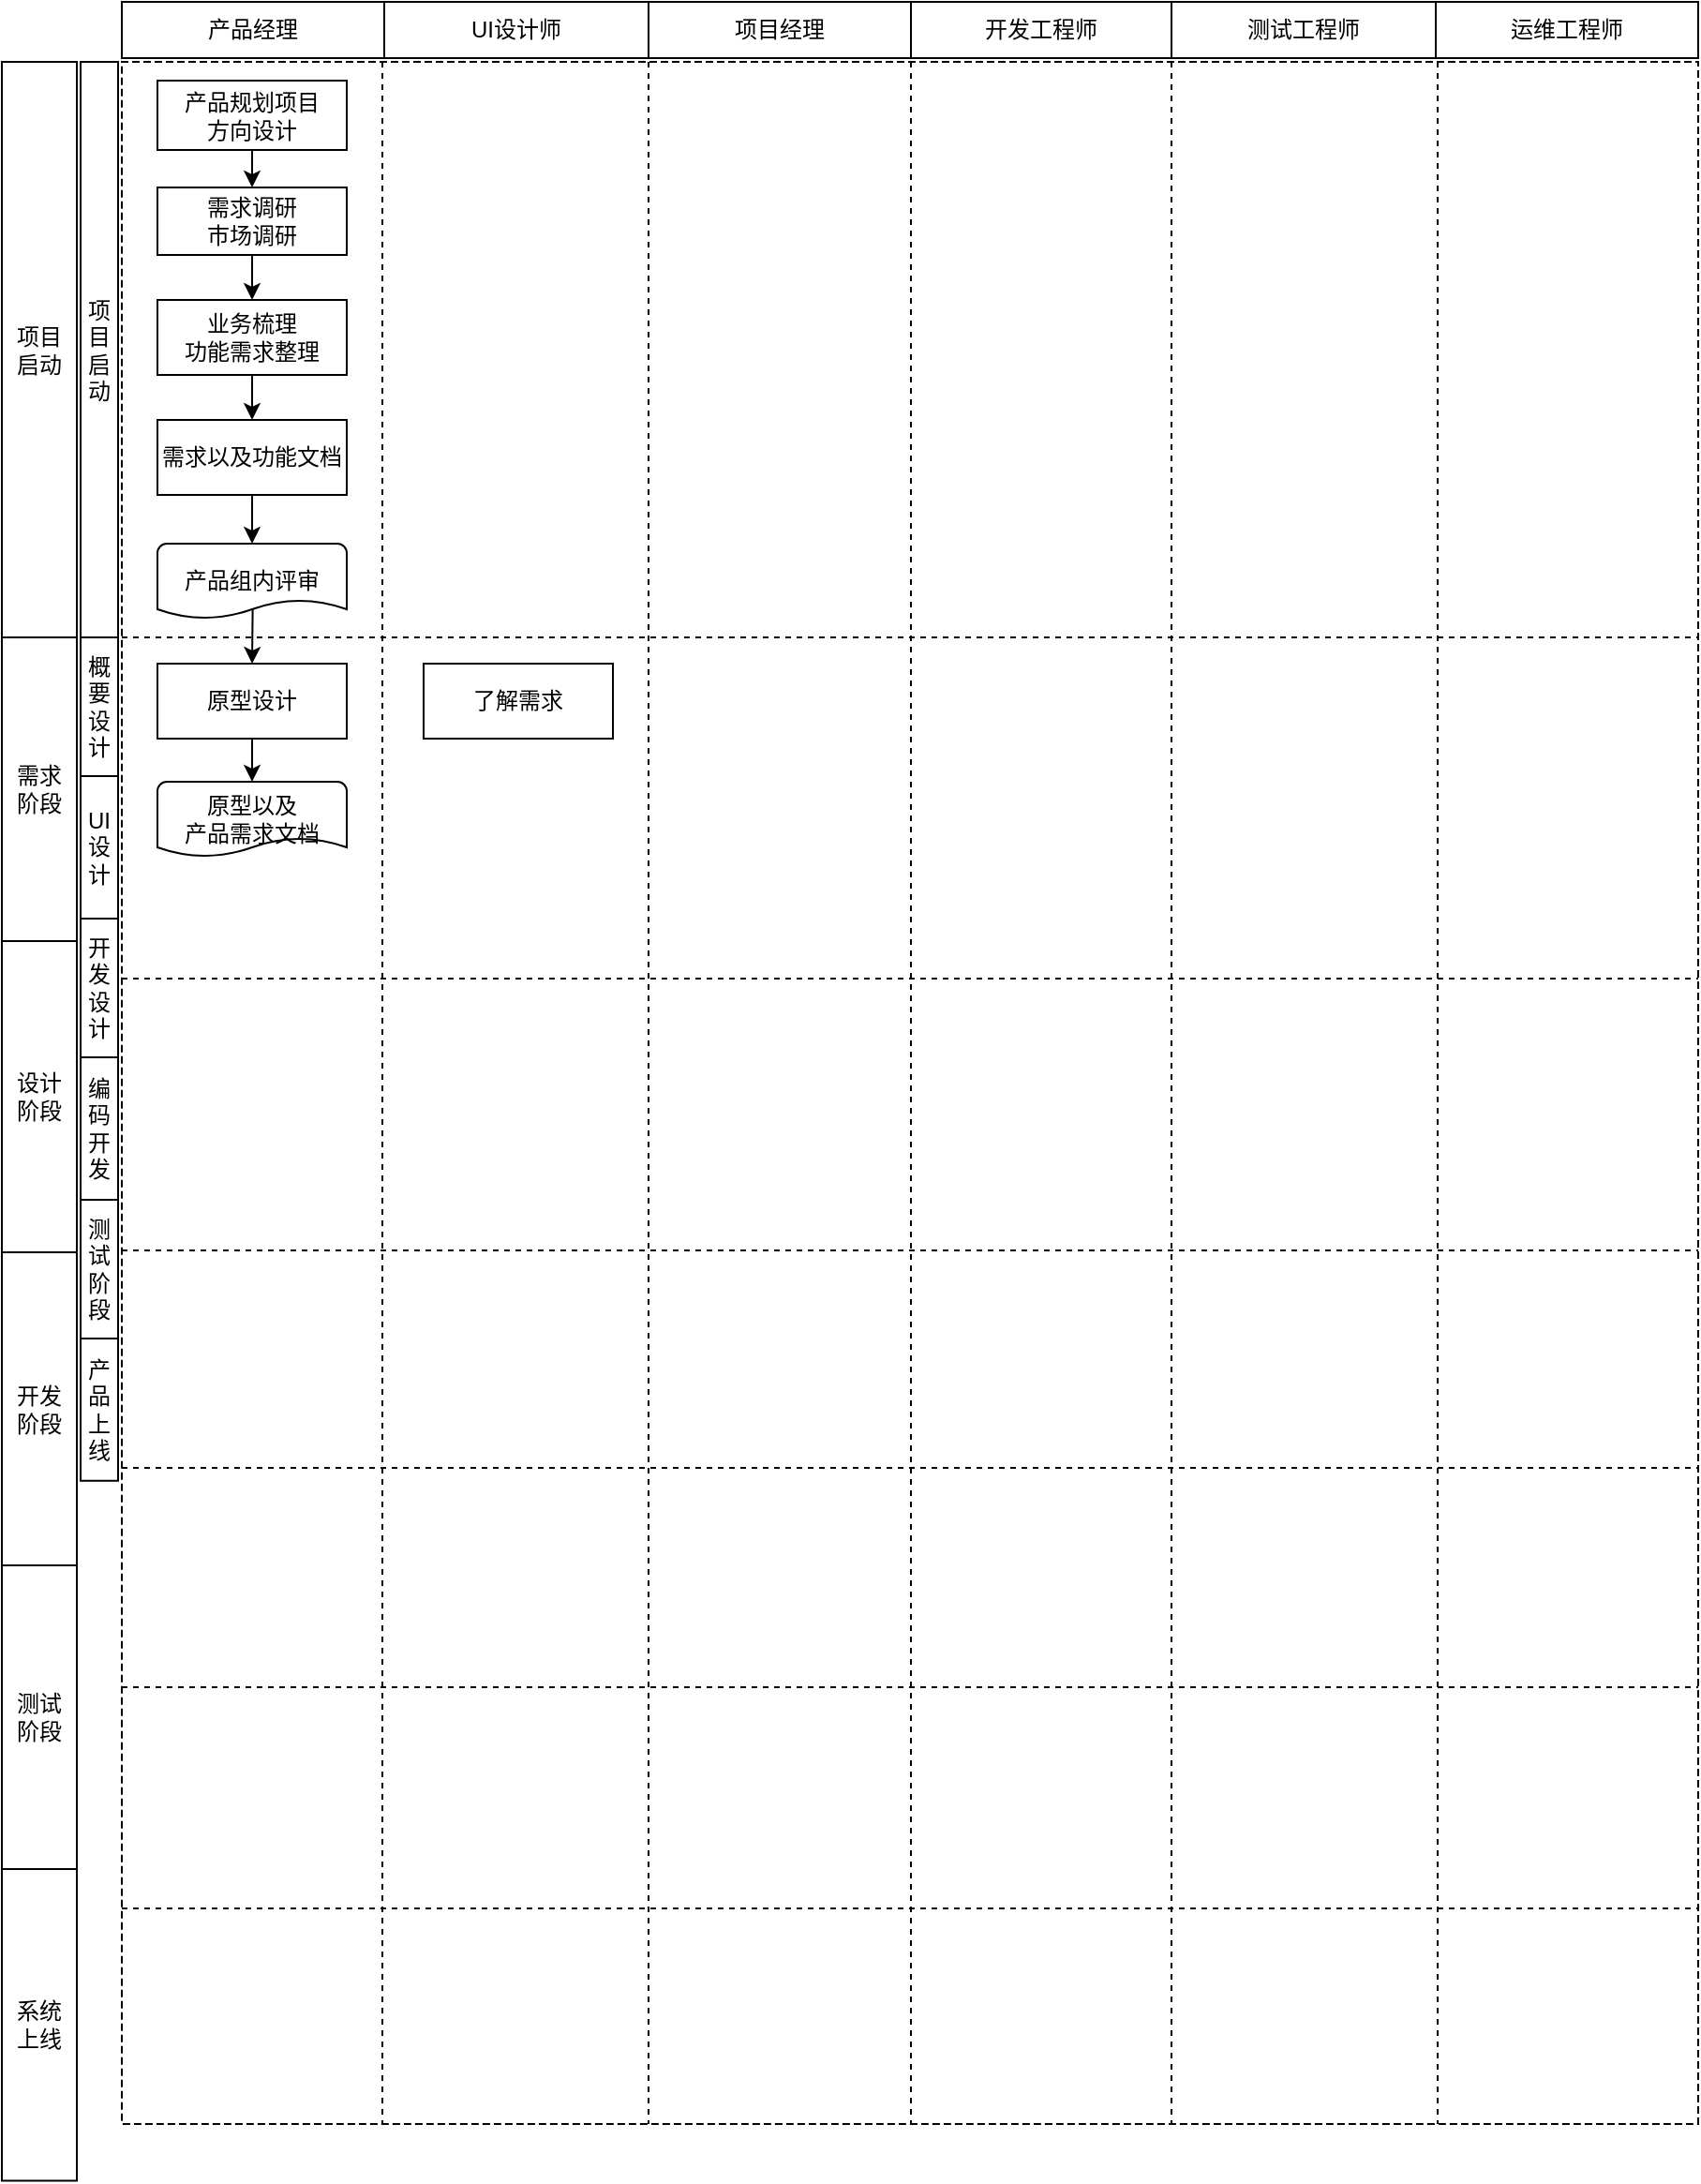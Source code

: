 <mxfile version="14.0.1" type="github">
  <diagram id="PpXGovma7yF2RmFyOS30" name="第 1 页">
    <mxGraphModel dx="1422" dy="762" grid="1" gridSize="10" guides="1" tooltips="1" connect="1" arrows="1" fold="1" page="1" pageScale="1" pageWidth="827" pageHeight="1169" math="0" shadow="0">
      <root>
        <mxCell id="0" />
        <mxCell id="1" parent="0" />
        <mxCell id="rqItXDeGJWUlfMcjENe2-21" value="" style="shape=table;html=1;whiteSpace=wrap;startSize=0;container=1;collapsible=0;childLayout=tableLayout;dashed=1;" vertex="1" parent="1">
          <mxGeometry x="89" y="60" width="841" height="1099.95" as="geometry" />
        </mxCell>
        <mxCell id="rqItXDeGJWUlfMcjENe2-22" value="" style="shape=partialRectangle;html=1;whiteSpace=wrap;collapsible=0;dropTarget=0;pointerEvents=0;fillColor=none;top=0;left=0;bottom=0;right=0;points=[[0,0.5],[1,0.5]];portConstraint=eastwest;" vertex="1" parent="rqItXDeGJWUlfMcjENe2-21">
          <mxGeometry width="841" height="307" as="geometry" />
        </mxCell>
        <mxCell id="rqItXDeGJWUlfMcjENe2-23" value="" style="shape=partialRectangle;html=1;whiteSpace=wrap;connectable=0;overflow=hidden;fillColor=none;top=0;left=0;bottom=0;right=0;" vertex="1" parent="rqItXDeGJWUlfMcjENe2-22">
          <mxGeometry width="139" height="307" as="geometry" />
        </mxCell>
        <mxCell id="rqItXDeGJWUlfMcjENe2-24" value="" style="shape=partialRectangle;html=1;whiteSpace=wrap;connectable=0;overflow=hidden;fillColor=none;top=0;left=0;bottom=0;right=0;" vertex="1" parent="rqItXDeGJWUlfMcjENe2-22">
          <mxGeometry x="139" width="142" height="307" as="geometry" />
        </mxCell>
        <mxCell id="rqItXDeGJWUlfMcjENe2-25" value="" style="shape=partialRectangle;html=1;whiteSpace=wrap;connectable=0;overflow=hidden;fillColor=none;top=0;left=0;bottom=0;right=0;" vertex="1" parent="rqItXDeGJWUlfMcjENe2-22">
          <mxGeometry x="281" width="140" height="307" as="geometry" />
        </mxCell>
        <mxCell id="rqItXDeGJWUlfMcjENe2-26" value="" style="shape=partialRectangle;html=1;whiteSpace=wrap;connectable=0;overflow=hidden;fillColor=none;top=0;left=0;bottom=0;right=0;" vertex="1" parent="rqItXDeGJWUlfMcjENe2-22">
          <mxGeometry x="421" width="139" height="307" as="geometry" />
        </mxCell>
        <mxCell id="rqItXDeGJWUlfMcjENe2-27" value="" style="shape=partialRectangle;html=1;whiteSpace=wrap;connectable=0;overflow=hidden;fillColor=none;top=0;left=0;bottom=0;right=0;" vertex="1" parent="rqItXDeGJWUlfMcjENe2-22">
          <mxGeometry x="560" width="142" height="307" as="geometry" />
        </mxCell>
        <mxCell id="rqItXDeGJWUlfMcjENe2-28" value="" style="shape=partialRectangle;html=1;whiteSpace=wrap;connectable=0;overflow=hidden;fillColor=none;top=0;left=0;bottom=0;right=0;" vertex="1" parent="rqItXDeGJWUlfMcjENe2-22">
          <mxGeometry x="702" width="139" height="307" as="geometry" />
        </mxCell>
        <mxCell id="rqItXDeGJWUlfMcjENe2-29" value="" style="shape=partialRectangle;html=1;whiteSpace=wrap;collapsible=0;dropTarget=0;pointerEvents=0;fillColor=none;top=0;left=0;bottom=0;right=0;points=[[0,0.5],[1,0.5]];portConstraint=eastwest;" vertex="1" parent="rqItXDeGJWUlfMcjENe2-21">
          <mxGeometry y="307" width="841" height="182" as="geometry" />
        </mxCell>
        <mxCell id="rqItXDeGJWUlfMcjENe2-30" value="" style="shape=partialRectangle;html=1;whiteSpace=wrap;connectable=0;overflow=hidden;fillColor=none;top=0;left=0;bottom=0;right=0;" vertex="1" parent="rqItXDeGJWUlfMcjENe2-29">
          <mxGeometry width="139" height="182" as="geometry" />
        </mxCell>
        <mxCell id="rqItXDeGJWUlfMcjENe2-31" value="" style="shape=partialRectangle;html=1;whiteSpace=wrap;connectable=0;overflow=hidden;fillColor=none;top=0;left=0;bottom=0;right=0;" vertex="1" parent="rqItXDeGJWUlfMcjENe2-29">
          <mxGeometry x="139" width="142" height="182" as="geometry" />
        </mxCell>
        <mxCell id="rqItXDeGJWUlfMcjENe2-32" value="" style="shape=partialRectangle;html=1;whiteSpace=wrap;connectable=0;overflow=hidden;fillColor=none;top=0;left=0;bottom=0;right=0;" vertex="1" parent="rqItXDeGJWUlfMcjENe2-29">
          <mxGeometry x="281" width="140" height="182" as="geometry" />
        </mxCell>
        <mxCell id="rqItXDeGJWUlfMcjENe2-33" value="" style="shape=partialRectangle;html=1;whiteSpace=wrap;connectable=0;overflow=hidden;fillColor=none;top=0;left=0;bottom=0;right=0;" vertex="1" parent="rqItXDeGJWUlfMcjENe2-29">
          <mxGeometry x="421" width="139" height="182" as="geometry" />
        </mxCell>
        <mxCell id="rqItXDeGJWUlfMcjENe2-34" value="" style="shape=partialRectangle;html=1;whiteSpace=wrap;connectable=0;overflow=hidden;fillColor=none;top=0;left=0;bottom=0;right=0;" vertex="1" parent="rqItXDeGJWUlfMcjENe2-29">
          <mxGeometry x="560" width="142" height="182" as="geometry" />
        </mxCell>
        <mxCell id="rqItXDeGJWUlfMcjENe2-35" value="" style="shape=partialRectangle;html=1;whiteSpace=wrap;connectable=0;overflow=hidden;fillColor=none;top=0;left=0;bottom=0;right=0;" vertex="1" parent="rqItXDeGJWUlfMcjENe2-29">
          <mxGeometry x="702" width="139" height="182" as="geometry" />
        </mxCell>
        <mxCell id="rqItXDeGJWUlfMcjENe2-36" value="" style="shape=partialRectangle;html=1;whiteSpace=wrap;collapsible=0;dropTarget=0;pointerEvents=0;fillColor=none;top=0;left=0;bottom=0;right=0;points=[[0,0.5],[1,0.5]];portConstraint=eastwest;" vertex="1" parent="rqItXDeGJWUlfMcjENe2-21">
          <mxGeometry y="489" width="841" height="145" as="geometry" />
        </mxCell>
        <mxCell id="rqItXDeGJWUlfMcjENe2-37" value="" style="shape=partialRectangle;html=1;whiteSpace=wrap;connectable=0;overflow=hidden;fillColor=none;top=0;left=0;bottom=0;right=0;" vertex="1" parent="rqItXDeGJWUlfMcjENe2-36">
          <mxGeometry width="139" height="145" as="geometry" />
        </mxCell>
        <mxCell id="rqItXDeGJWUlfMcjENe2-38" value="" style="shape=partialRectangle;html=1;whiteSpace=wrap;connectable=0;overflow=hidden;fillColor=none;top=0;left=0;bottom=0;right=0;" vertex="1" parent="rqItXDeGJWUlfMcjENe2-36">
          <mxGeometry x="139" width="142" height="145" as="geometry" />
        </mxCell>
        <mxCell id="rqItXDeGJWUlfMcjENe2-39" value="" style="shape=partialRectangle;html=1;whiteSpace=wrap;connectable=0;overflow=hidden;fillColor=none;top=0;left=0;bottom=0;right=0;" vertex="1" parent="rqItXDeGJWUlfMcjENe2-36">
          <mxGeometry x="281" width="140" height="145" as="geometry" />
        </mxCell>
        <mxCell id="rqItXDeGJWUlfMcjENe2-40" value="" style="shape=partialRectangle;html=1;whiteSpace=wrap;connectable=0;overflow=hidden;fillColor=none;top=0;left=0;bottom=0;right=0;" vertex="1" parent="rqItXDeGJWUlfMcjENe2-36">
          <mxGeometry x="421" width="139" height="145" as="geometry" />
        </mxCell>
        <mxCell id="rqItXDeGJWUlfMcjENe2-41" value="" style="shape=partialRectangle;html=1;whiteSpace=wrap;connectable=0;overflow=hidden;fillColor=none;top=0;left=0;bottom=0;right=0;" vertex="1" parent="rqItXDeGJWUlfMcjENe2-36">
          <mxGeometry x="560" width="142" height="145" as="geometry" />
        </mxCell>
        <mxCell id="rqItXDeGJWUlfMcjENe2-42" value="" style="shape=partialRectangle;html=1;whiteSpace=wrap;connectable=0;overflow=hidden;fillColor=none;top=0;left=0;bottom=0;right=0;" vertex="1" parent="rqItXDeGJWUlfMcjENe2-36">
          <mxGeometry x="702" width="139" height="145" as="geometry" />
        </mxCell>
        <mxCell id="rqItXDeGJWUlfMcjENe2-43" value="" style="shape=partialRectangle;html=1;whiteSpace=wrap;collapsible=0;dropTarget=0;pointerEvents=0;fillColor=none;top=0;left=0;bottom=0;right=0;points=[[0,0.5],[1,0.5]];portConstraint=eastwest;" vertex="1" parent="rqItXDeGJWUlfMcjENe2-21">
          <mxGeometry y="634" width="841" height="116" as="geometry" />
        </mxCell>
        <mxCell id="rqItXDeGJWUlfMcjENe2-44" value="" style="shape=partialRectangle;html=1;whiteSpace=wrap;connectable=0;overflow=hidden;fillColor=none;top=0;left=0;bottom=0;right=0;" vertex="1" parent="rqItXDeGJWUlfMcjENe2-43">
          <mxGeometry width="139" height="116" as="geometry" />
        </mxCell>
        <mxCell id="rqItXDeGJWUlfMcjENe2-45" value="" style="shape=partialRectangle;html=1;whiteSpace=wrap;connectable=0;overflow=hidden;fillColor=none;top=0;left=0;bottom=0;right=0;" vertex="1" parent="rqItXDeGJWUlfMcjENe2-43">
          <mxGeometry x="139" width="142" height="116" as="geometry" />
        </mxCell>
        <mxCell id="rqItXDeGJWUlfMcjENe2-46" value="" style="shape=partialRectangle;html=1;whiteSpace=wrap;connectable=0;overflow=hidden;fillColor=none;top=0;left=0;bottom=0;right=0;" vertex="1" parent="rqItXDeGJWUlfMcjENe2-43">
          <mxGeometry x="281" width="140" height="116" as="geometry" />
        </mxCell>
        <mxCell id="rqItXDeGJWUlfMcjENe2-47" value="" style="shape=partialRectangle;html=1;whiteSpace=wrap;connectable=0;overflow=hidden;fillColor=none;top=0;left=0;bottom=0;right=0;" vertex="1" parent="rqItXDeGJWUlfMcjENe2-43">
          <mxGeometry x="421" width="139" height="116" as="geometry" />
        </mxCell>
        <mxCell id="rqItXDeGJWUlfMcjENe2-48" value="" style="shape=partialRectangle;html=1;whiteSpace=wrap;connectable=0;overflow=hidden;fillColor=none;top=0;left=0;bottom=0;right=0;" vertex="1" parent="rqItXDeGJWUlfMcjENe2-43">
          <mxGeometry x="560" width="142" height="116" as="geometry" />
        </mxCell>
        <mxCell id="rqItXDeGJWUlfMcjENe2-49" value="" style="shape=partialRectangle;html=1;whiteSpace=wrap;connectable=0;overflow=hidden;fillColor=none;top=0;left=0;bottom=0;right=0;" vertex="1" parent="rqItXDeGJWUlfMcjENe2-43">
          <mxGeometry x="702" width="139" height="116" as="geometry" />
        </mxCell>
        <mxCell id="rqItXDeGJWUlfMcjENe2-50" value="" style="shape=partialRectangle;html=1;whiteSpace=wrap;collapsible=0;dropTarget=0;pointerEvents=0;fillColor=none;top=0;left=0;bottom=0;right=0;points=[[0,0.5],[1,0.5]];portConstraint=eastwest;" vertex="1" parent="rqItXDeGJWUlfMcjENe2-21">
          <mxGeometry y="750" width="841" height="117" as="geometry" />
        </mxCell>
        <mxCell id="rqItXDeGJWUlfMcjENe2-51" value="" style="shape=partialRectangle;html=1;whiteSpace=wrap;connectable=0;overflow=hidden;fillColor=none;top=0;left=0;bottom=0;right=0;" vertex="1" parent="rqItXDeGJWUlfMcjENe2-50">
          <mxGeometry width="139" height="117" as="geometry" />
        </mxCell>
        <mxCell id="rqItXDeGJWUlfMcjENe2-52" value="" style="shape=partialRectangle;html=1;whiteSpace=wrap;connectable=0;overflow=hidden;fillColor=none;top=0;left=0;bottom=0;right=0;" vertex="1" parent="rqItXDeGJWUlfMcjENe2-50">
          <mxGeometry x="139" width="142" height="117" as="geometry" />
        </mxCell>
        <mxCell id="rqItXDeGJWUlfMcjENe2-53" value="" style="shape=partialRectangle;html=1;whiteSpace=wrap;connectable=0;overflow=hidden;fillColor=none;top=0;left=0;bottom=0;right=0;" vertex="1" parent="rqItXDeGJWUlfMcjENe2-50">
          <mxGeometry x="281" width="140" height="117" as="geometry" />
        </mxCell>
        <mxCell id="rqItXDeGJWUlfMcjENe2-54" value="" style="shape=partialRectangle;html=1;whiteSpace=wrap;connectable=0;overflow=hidden;fillColor=none;top=0;left=0;bottom=0;right=0;" vertex="1" parent="rqItXDeGJWUlfMcjENe2-50">
          <mxGeometry x="421" width="139" height="117" as="geometry" />
        </mxCell>
        <mxCell id="rqItXDeGJWUlfMcjENe2-55" value="" style="shape=partialRectangle;html=1;whiteSpace=wrap;connectable=0;overflow=hidden;fillColor=none;top=0;left=0;bottom=0;right=0;" vertex="1" parent="rqItXDeGJWUlfMcjENe2-50">
          <mxGeometry x="560" width="142" height="117" as="geometry" />
        </mxCell>
        <mxCell id="rqItXDeGJWUlfMcjENe2-56" value="" style="shape=partialRectangle;html=1;whiteSpace=wrap;connectable=0;overflow=hidden;fillColor=none;top=0;left=0;bottom=0;right=0;" vertex="1" parent="rqItXDeGJWUlfMcjENe2-50">
          <mxGeometry x="702" width="139" height="117" as="geometry" />
        </mxCell>
        <mxCell id="rqItXDeGJWUlfMcjENe2-57" value="" style="shape=partialRectangle;html=1;whiteSpace=wrap;collapsible=0;dropTarget=0;pointerEvents=0;fillColor=none;top=0;left=0;bottom=0;right=0;points=[[0,0.5],[1,0.5]];portConstraint=eastwest;" vertex="1" parent="rqItXDeGJWUlfMcjENe2-21">
          <mxGeometry y="867" width="841" height="118" as="geometry" />
        </mxCell>
        <mxCell id="rqItXDeGJWUlfMcjENe2-58" value="" style="shape=partialRectangle;html=1;whiteSpace=wrap;connectable=0;overflow=hidden;fillColor=none;top=0;left=0;bottom=0;right=0;" vertex="1" parent="rqItXDeGJWUlfMcjENe2-57">
          <mxGeometry width="139" height="118" as="geometry" />
        </mxCell>
        <mxCell id="rqItXDeGJWUlfMcjENe2-59" value="" style="shape=partialRectangle;html=1;whiteSpace=wrap;connectable=0;overflow=hidden;fillColor=none;top=0;left=0;bottom=0;right=0;" vertex="1" parent="rqItXDeGJWUlfMcjENe2-57">
          <mxGeometry x="139" width="142" height="118" as="geometry" />
        </mxCell>
        <mxCell id="rqItXDeGJWUlfMcjENe2-60" value="" style="shape=partialRectangle;html=1;whiteSpace=wrap;connectable=0;overflow=hidden;fillColor=none;top=0;left=0;bottom=0;right=0;" vertex="1" parent="rqItXDeGJWUlfMcjENe2-57">
          <mxGeometry x="281" width="140" height="118" as="geometry" />
        </mxCell>
        <mxCell id="rqItXDeGJWUlfMcjENe2-61" value="" style="shape=partialRectangle;html=1;whiteSpace=wrap;connectable=0;overflow=hidden;fillColor=none;top=0;left=0;bottom=0;right=0;" vertex="1" parent="rqItXDeGJWUlfMcjENe2-57">
          <mxGeometry x="421" width="139" height="118" as="geometry" />
        </mxCell>
        <mxCell id="rqItXDeGJWUlfMcjENe2-62" value="" style="shape=partialRectangle;html=1;whiteSpace=wrap;connectable=0;overflow=hidden;fillColor=none;top=0;left=0;bottom=0;right=0;" vertex="1" parent="rqItXDeGJWUlfMcjENe2-57">
          <mxGeometry x="560" width="142" height="118" as="geometry" />
        </mxCell>
        <mxCell id="rqItXDeGJWUlfMcjENe2-63" value="" style="shape=partialRectangle;html=1;whiteSpace=wrap;connectable=0;overflow=hidden;fillColor=none;top=0;left=0;bottom=0;right=0;" vertex="1" parent="rqItXDeGJWUlfMcjENe2-57">
          <mxGeometry x="702" width="139" height="118" as="geometry" />
        </mxCell>
        <mxCell id="rqItXDeGJWUlfMcjENe2-64" value="" style="shape=partialRectangle;html=1;whiteSpace=wrap;collapsible=0;dropTarget=0;pointerEvents=0;fillColor=none;top=0;left=0;bottom=0;right=0;points=[[0,0.5],[1,0.5]];portConstraint=eastwest;" vertex="1" parent="rqItXDeGJWUlfMcjENe2-21">
          <mxGeometry y="985" width="841" height="115" as="geometry" />
        </mxCell>
        <mxCell id="rqItXDeGJWUlfMcjENe2-65" value="" style="shape=partialRectangle;html=1;whiteSpace=wrap;connectable=0;overflow=hidden;fillColor=none;top=0;left=0;bottom=0;right=0;" vertex="1" parent="rqItXDeGJWUlfMcjENe2-64">
          <mxGeometry width="139" height="115" as="geometry" />
        </mxCell>
        <mxCell id="rqItXDeGJWUlfMcjENe2-66" value="" style="shape=partialRectangle;html=1;whiteSpace=wrap;connectable=0;overflow=hidden;fillColor=none;top=0;left=0;bottom=0;right=0;" vertex="1" parent="rqItXDeGJWUlfMcjENe2-64">
          <mxGeometry x="139" width="142" height="115" as="geometry" />
        </mxCell>
        <mxCell id="rqItXDeGJWUlfMcjENe2-67" value="" style="shape=partialRectangle;html=1;whiteSpace=wrap;connectable=0;overflow=hidden;fillColor=none;top=0;left=0;bottom=0;right=0;" vertex="1" parent="rqItXDeGJWUlfMcjENe2-64">
          <mxGeometry x="281" width="140" height="115" as="geometry" />
        </mxCell>
        <mxCell id="rqItXDeGJWUlfMcjENe2-68" value="" style="shape=partialRectangle;html=1;whiteSpace=wrap;connectable=0;overflow=hidden;fillColor=none;top=0;left=0;bottom=0;right=0;" vertex="1" parent="rqItXDeGJWUlfMcjENe2-64">
          <mxGeometry x="421" width="139" height="115" as="geometry" />
        </mxCell>
        <mxCell id="rqItXDeGJWUlfMcjENe2-69" value="" style="shape=partialRectangle;html=1;whiteSpace=wrap;connectable=0;overflow=hidden;fillColor=none;top=0;left=0;bottom=0;right=0;" vertex="1" parent="rqItXDeGJWUlfMcjENe2-64">
          <mxGeometry x="560" width="142" height="115" as="geometry" />
        </mxCell>
        <mxCell id="rqItXDeGJWUlfMcjENe2-70" value="" style="shape=partialRectangle;html=1;whiteSpace=wrap;connectable=0;overflow=hidden;fillColor=none;top=0;left=0;bottom=0;right=0;" vertex="1" parent="rqItXDeGJWUlfMcjENe2-64">
          <mxGeometry x="702" width="139" height="115" as="geometry" />
        </mxCell>
        <mxCell id="rqItXDeGJWUlfMcjENe2-87" value="" style="shape=table;html=1;whiteSpace=wrap;startSize=0;container=1;collapsible=0;childLayout=tableLayout;" vertex="1" parent="1">
          <mxGeometry x="89" y="28" width="841" height="30" as="geometry" />
        </mxCell>
        <mxCell id="rqItXDeGJWUlfMcjENe2-88" value="" style="shape=partialRectangle;html=1;whiteSpace=wrap;collapsible=0;dropTarget=0;pointerEvents=0;fillColor=none;top=0;left=0;bottom=0;right=0;points=[[0,0.5],[1,0.5]];portConstraint=eastwest;" vertex="1" parent="rqItXDeGJWUlfMcjENe2-87">
          <mxGeometry width="841" height="30" as="geometry" />
        </mxCell>
        <mxCell id="rqItXDeGJWUlfMcjENe2-89" value="产品经理" style="shape=partialRectangle;html=1;whiteSpace=wrap;connectable=0;overflow=hidden;fillColor=none;top=0;left=0;bottom=0;right=0;" vertex="1" parent="rqItXDeGJWUlfMcjENe2-88">
          <mxGeometry width="140" height="30" as="geometry" />
        </mxCell>
        <mxCell id="rqItXDeGJWUlfMcjENe2-90" value="UI设计师" style="shape=partialRectangle;html=1;whiteSpace=wrap;connectable=0;overflow=hidden;fillColor=none;top=0;left=0;bottom=0;right=0;" vertex="1" parent="rqItXDeGJWUlfMcjENe2-88">
          <mxGeometry x="140" width="141" height="30" as="geometry" />
        </mxCell>
        <mxCell id="rqItXDeGJWUlfMcjENe2-91" value="项目经理" style="shape=partialRectangle;html=1;whiteSpace=wrap;connectable=0;overflow=hidden;fillColor=none;top=0;left=0;bottom=0;right=0;" vertex="1" parent="rqItXDeGJWUlfMcjENe2-88">
          <mxGeometry x="281" width="140" height="30" as="geometry" />
        </mxCell>
        <mxCell id="rqItXDeGJWUlfMcjENe2-92" value="开发工程师" style="shape=partialRectangle;html=1;whiteSpace=wrap;connectable=0;overflow=hidden;fillColor=none;top=0;left=0;bottom=0;right=0;" vertex="1" parent="rqItXDeGJWUlfMcjENe2-88">
          <mxGeometry x="421" width="139" height="30" as="geometry" />
        </mxCell>
        <mxCell id="rqItXDeGJWUlfMcjENe2-93" value="测试工程师" style="shape=partialRectangle;html=1;whiteSpace=wrap;connectable=0;overflow=hidden;fillColor=none;top=0;left=0;bottom=0;right=0;" vertex="1" parent="rqItXDeGJWUlfMcjENe2-88">
          <mxGeometry x="560" width="141" height="30" as="geometry" />
        </mxCell>
        <mxCell id="rqItXDeGJWUlfMcjENe2-94" value="运维工程师" style="shape=partialRectangle;html=1;whiteSpace=wrap;connectable=0;overflow=hidden;fillColor=none;top=0;left=0;bottom=0;right=0;" vertex="1" parent="rqItXDeGJWUlfMcjENe2-88">
          <mxGeometry x="701" width="140" height="30" as="geometry" />
        </mxCell>
        <mxCell id="rqItXDeGJWUlfMcjENe2-100" style="edgeStyle=orthogonalEdgeStyle;rounded=0;orthogonalLoop=1;jettySize=auto;html=1;exitX=0.5;exitY=1;exitDx=0;exitDy=0;entryX=0.5;entryY=0;entryDx=0;entryDy=0;" edge="1" parent="1" source="rqItXDeGJWUlfMcjENe2-96" target="rqItXDeGJWUlfMcjENe2-99">
          <mxGeometry relative="1" as="geometry" />
        </mxCell>
        <mxCell id="rqItXDeGJWUlfMcjENe2-96" value="产品规划项目&lt;br&gt;方向设计" style="rounded=0;whiteSpace=wrap;html=1;" vertex="1" parent="1">
          <mxGeometry x="108" y="70" width="101" height="37" as="geometry" />
        </mxCell>
        <mxCell id="rqItXDeGJWUlfMcjENe2-102" style="edgeStyle=orthogonalEdgeStyle;rounded=0;orthogonalLoop=1;jettySize=auto;html=1;exitX=0.5;exitY=1;exitDx=0;exitDy=0;entryX=0.5;entryY=0;entryDx=0;entryDy=0;" edge="1" parent="1" source="rqItXDeGJWUlfMcjENe2-99" target="rqItXDeGJWUlfMcjENe2-101">
          <mxGeometry relative="1" as="geometry" />
        </mxCell>
        <mxCell id="rqItXDeGJWUlfMcjENe2-99" value="需求调研&lt;br&gt;市场调研" style="rounded=0;whiteSpace=wrap;html=1;" vertex="1" parent="1">
          <mxGeometry x="108" y="127" width="101" height="36" as="geometry" />
        </mxCell>
        <mxCell id="rqItXDeGJWUlfMcjENe2-106" style="edgeStyle=orthogonalEdgeStyle;rounded=0;orthogonalLoop=1;jettySize=auto;html=1;exitX=0.5;exitY=1;exitDx=0;exitDy=0;entryX=0.5;entryY=0;entryDx=0;entryDy=0;" edge="1" parent="1" source="rqItXDeGJWUlfMcjENe2-101" target="rqItXDeGJWUlfMcjENe2-105">
          <mxGeometry relative="1" as="geometry" />
        </mxCell>
        <mxCell id="rqItXDeGJWUlfMcjENe2-101" value="业务梳理&lt;br&gt;功能需求整理" style="rounded=0;whiteSpace=wrap;html=1;" vertex="1" parent="1">
          <mxGeometry x="108" y="187" width="101" height="40" as="geometry" />
        </mxCell>
        <mxCell id="rqItXDeGJWUlfMcjENe2-143" style="edgeStyle=orthogonalEdgeStyle;rounded=0;orthogonalLoop=1;jettySize=auto;html=1;entryX=0.5;entryY=0;entryDx=0;entryDy=0;fontSize=12;exitX=0.503;exitY=0.871;exitDx=0;exitDy=0;exitPerimeter=0;" edge="1" parent="1" source="rqItXDeGJWUlfMcjENe2-103" target="rqItXDeGJWUlfMcjENe2-110">
          <mxGeometry relative="1" as="geometry" />
        </mxCell>
        <mxCell id="rqItXDeGJWUlfMcjENe2-103" value="产品组内评审" style="strokeWidth=1;html=1;shape=mxgraph.flowchart.document2;whiteSpace=wrap;size=0.25;" vertex="1" parent="1">
          <mxGeometry x="108" y="317" width="101" height="40" as="geometry" />
        </mxCell>
        <mxCell id="rqItXDeGJWUlfMcjENe2-107" style="edgeStyle=orthogonalEdgeStyle;rounded=0;orthogonalLoop=1;jettySize=auto;html=1;exitX=0.5;exitY=1;exitDx=0;exitDy=0;entryX=0.5;entryY=0;entryDx=0;entryDy=0;entryPerimeter=0;" edge="1" parent="1" source="rqItXDeGJWUlfMcjENe2-105" target="rqItXDeGJWUlfMcjENe2-103">
          <mxGeometry relative="1" as="geometry" />
        </mxCell>
        <mxCell id="rqItXDeGJWUlfMcjENe2-105" value="需求以及功能文档" style="rounded=0;whiteSpace=wrap;html=1;" vertex="1" parent="1">
          <mxGeometry x="108" y="251" width="101" height="40" as="geometry" />
        </mxCell>
        <mxCell id="rqItXDeGJWUlfMcjENe2-142" style="edgeStyle=orthogonalEdgeStyle;rounded=0;orthogonalLoop=1;jettySize=auto;html=1;exitX=0.5;exitY=1;exitDx=0;exitDy=0;entryX=0.5;entryY=0;entryDx=0;entryDy=0;entryPerimeter=0;fontSize=12;" edge="1" parent="1" source="rqItXDeGJWUlfMcjENe2-110" target="rqItXDeGJWUlfMcjENe2-141">
          <mxGeometry relative="1" as="geometry" />
        </mxCell>
        <mxCell id="rqItXDeGJWUlfMcjENe2-110" value="原型设计" style="rounded=0;whiteSpace=wrap;html=1;" vertex="1" parent="1">
          <mxGeometry x="108" y="381" width="101" height="40" as="geometry" />
        </mxCell>
        <mxCell id="rqItXDeGJWUlfMcjENe2-111" value="" style="shape=table;html=1;whiteSpace=wrap;startSize=0;container=1;collapsible=0;childLayout=tableLayout;" vertex="1" parent="1">
          <mxGeometry x="25" y="60" width="40" height="1130.246" as="geometry" />
        </mxCell>
        <mxCell id="rqItXDeGJWUlfMcjENe2-112" value="" style="shape=partialRectangle;html=1;whiteSpace=wrap;collapsible=0;dropTarget=0;pointerEvents=0;fillColor=none;top=0;left=0;bottom=0;right=0;points=[[0,0.5],[1,0.5]];portConstraint=eastwest;" vertex="1" parent="rqItXDeGJWUlfMcjENe2-111">
          <mxGeometry width="40" height="307" as="geometry" />
        </mxCell>
        <mxCell id="rqItXDeGJWUlfMcjENe2-113" value="项目&lt;br&gt;启动" style="shape=partialRectangle;html=1;whiteSpace=wrap;connectable=0;overflow=hidden;fillColor=none;top=0;left=0;bottom=0;right=0;" vertex="1" parent="rqItXDeGJWUlfMcjENe2-112">
          <mxGeometry width="40" height="307" as="geometry" />
        </mxCell>
        <mxCell id="rqItXDeGJWUlfMcjENe2-114" value="" style="shape=partialRectangle;html=1;whiteSpace=wrap;collapsible=0;dropTarget=0;pointerEvents=0;fillColor=none;top=0;left=0;bottom=0;right=0;points=[[0,0.5],[1,0.5]];portConstraint=eastwest;" vertex="1" parent="rqItXDeGJWUlfMcjENe2-111">
          <mxGeometry y="307" width="40" height="162" as="geometry" />
        </mxCell>
        <mxCell id="rqItXDeGJWUlfMcjENe2-115" value="需求&lt;br&gt;阶段" style="shape=partialRectangle;html=1;whiteSpace=wrap;connectable=0;overflow=hidden;fillColor=none;top=0;left=0;bottom=0;right=0;" vertex="1" parent="rqItXDeGJWUlfMcjENe2-114">
          <mxGeometry width="40" height="162" as="geometry" />
        </mxCell>
        <mxCell id="rqItXDeGJWUlfMcjENe2-116" value="" style="shape=partialRectangle;html=1;whiteSpace=wrap;collapsible=0;dropTarget=0;pointerEvents=0;fillColor=none;top=0;left=0;bottom=0;right=0;points=[[0,0.5],[1,0.5]];portConstraint=eastwest;" vertex="1" parent="rqItXDeGJWUlfMcjENe2-111">
          <mxGeometry y="469" width="40" height="166" as="geometry" />
        </mxCell>
        <mxCell id="rqItXDeGJWUlfMcjENe2-117" value="设计&lt;br&gt;阶段" style="shape=partialRectangle;html=1;whiteSpace=wrap;connectable=0;overflow=hidden;fillColor=none;top=0;left=0;bottom=0;right=0;" vertex="1" parent="rqItXDeGJWUlfMcjENe2-116">
          <mxGeometry width="40" height="166" as="geometry" />
        </mxCell>
        <mxCell id="rqItXDeGJWUlfMcjENe2-118" value="" style="shape=partialRectangle;html=1;whiteSpace=wrap;collapsible=0;dropTarget=0;pointerEvents=0;fillColor=none;top=0;left=0;bottom=0;right=0;points=[[0,0.5],[1,0.5]];portConstraint=eastwest;" vertex="1" parent="rqItXDeGJWUlfMcjENe2-111">
          <mxGeometry y="635" width="40" height="167" as="geometry" />
        </mxCell>
        <mxCell id="rqItXDeGJWUlfMcjENe2-119" value="开发&lt;br&gt;阶段" style="shape=partialRectangle;html=1;whiteSpace=wrap;connectable=0;overflow=hidden;fillColor=none;top=0;left=0;bottom=0;right=0;" vertex="1" parent="rqItXDeGJWUlfMcjENe2-118">
          <mxGeometry width="40" height="167" as="geometry" />
        </mxCell>
        <mxCell id="rqItXDeGJWUlfMcjENe2-120" value="" style="shape=partialRectangle;html=1;whiteSpace=wrap;collapsible=0;dropTarget=0;pointerEvents=0;fillColor=none;top=0;left=0;bottom=0;right=0;points=[[0,0.5],[1,0.5]];portConstraint=eastwest;" vertex="1" parent="rqItXDeGJWUlfMcjENe2-111">
          <mxGeometry y="802" width="40" height="162" as="geometry" />
        </mxCell>
        <mxCell id="rqItXDeGJWUlfMcjENe2-121" value="测试&lt;br&gt;阶段" style="shape=partialRectangle;html=1;whiteSpace=wrap;connectable=0;overflow=hidden;fillColor=none;top=0;left=0;bottom=0;right=0;" vertex="1" parent="rqItXDeGJWUlfMcjENe2-120">
          <mxGeometry width="40" height="162" as="geometry" />
        </mxCell>
        <mxCell id="rqItXDeGJWUlfMcjENe2-122" value="" style="shape=partialRectangle;html=1;whiteSpace=wrap;collapsible=0;dropTarget=0;pointerEvents=0;fillColor=none;top=0;left=0;bottom=0;right=0;points=[[0,0.5],[1,0.5]];portConstraint=eastwest;" vertex="1" parent="rqItXDeGJWUlfMcjENe2-111">
          <mxGeometry y="964" width="40" height="166" as="geometry" />
        </mxCell>
        <mxCell id="rqItXDeGJWUlfMcjENe2-123" value="系统&lt;br&gt;上线" style="shape=partialRectangle;html=1;whiteSpace=wrap;connectable=0;overflow=hidden;fillColor=none;top=0;left=0;bottom=0;right=0;" vertex="1" parent="rqItXDeGJWUlfMcjENe2-122">
          <mxGeometry width="40" height="166" as="geometry" />
        </mxCell>
        <mxCell id="rqItXDeGJWUlfMcjENe2-124" value="" style="shape=table;html=1;whiteSpace=wrap;startSize=0;container=1;collapsible=0;childLayout=tableLayout;fontSize=12;" vertex="1" parent="1">
          <mxGeometry x="67" y="60" width="20" height="756.819" as="geometry" />
        </mxCell>
        <mxCell id="rqItXDeGJWUlfMcjENe2-125" value="" style="shape=partialRectangle;html=1;whiteSpace=wrap;collapsible=0;dropTarget=0;pointerEvents=0;fillColor=none;top=0;left=0;bottom=0;right=0;points=[[0,0.5],[1,0.5]];portConstraint=eastwest;fontSize=12;" vertex="1" parent="rqItXDeGJWUlfMcjENe2-124">
          <mxGeometry width="20" height="307" as="geometry" />
        </mxCell>
        <mxCell id="rqItXDeGJWUlfMcjENe2-126" value="项目启动" style="shape=partialRectangle;html=1;whiteSpace=wrap;connectable=0;overflow=hidden;fillColor=none;top=0;left=0;bottom=0;right=0;fontSize=12;" vertex="1" parent="rqItXDeGJWUlfMcjENe2-125">
          <mxGeometry width="20" height="307" as="geometry" />
        </mxCell>
        <mxCell id="rqItXDeGJWUlfMcjENe2-127" value="" style="shape=partialRectangle;html=1;whiteSpace=wrap;collapsible=0;dropTarget=0;pointerEvents=0;fillColor=none;top=0;left=0;bottom=0;right=0;points=[[0,0.5],[1,0.5]];portConstraint=eastwest;fontSize=12;" vertex="1" parent="rqItXDeGJWUlfMcjENe2-124">
          <mxGeometry y="307" width="20" height="74" as="geometry" />
        </mxCell>
        <mxCell id="rqItXDeGJWUlfMcjENe2-128" value="概要设计" style="shape=partialRectangle;html=1;whiteSpace=wrap;connectable=0;overflow=hidden;fillColor=none;top=0;left=0;bottom=0;right=0;fontSize=12;" vertex="1" parent="rqItXDeGJWUlfMcjENe2-127">
          <mxGeometry width="20" height="74" as="geometry" />
        </mxCell>
        <mxCell id="rqItXDeGJWUlfMcjENe2-129" value="" style="shape=partialRectangle;html=1;whiteSpace=wrap;collapsible=0;dropTarget=0;pointerEvents=0;fillColor=none;top=0;left=0;bottom=0;right=0;points=[[0,0.5],[1,0.5]];portConstraint=eastwest;fontSize=12;" vertex="1" parent="rqItXDeGJWUlfMcjENe2-124">
          <mxGeometry y="381" width="20" height="76" as="geometry" />
        </mxCell>
        <mxCell id="rqItXDeGJWUlfMcjENe2-130" value="UI设计" style="shape=partialRectangle;html=1;whiteSpace=wrap;connectable=0;overflow=hidden;fillColor=none;top=0;left=0;bottom=0;right=0;fontSize=12;" vertex="1" parent="rqItXDeGJWUlfMcjENe2-129">
          <mxGeometry width="20" height="76" as="geometry" />
        </mxCell>
        <mxCell id="rqItXDeGJWUlfMcjENe2-131" value="" style="shape=partialRectangle;html=1;whiteSpace=wrap;collapsible=0;dropTarget=0;pointerEvents=0;fillColor=none;top=0;left=0;bottom=0;right=0;points=[[0,0.5],[1,0.5]];portConstraint=eastwest;fontSize=12;" vertex="1" parent="rqItXDeGJWUlfMcjENe2-124">
          <mxGeometry y="457" width="20" height="74" as="geometry" />
        </mxCell>
        <mxCell id="rqItXDeGJWUlfMcjENe2-132" value="开发设计" style="shape=partialRectangle;html=1;whiteSpace=wrap;connectable=0;overflow=hidden;fillColor=none;top=0;left=0;bottom=0;right=0;fontSize=12;" vertex="1" parent="rqItXDeGJWUlfMcjENe2-131">
          <mxGeometry width="20" height="74" as="geometry" />
        </mxCell>
        <mxCell id="rqItXDeGJWUlfMcjENe2-133" value="" style="shape=partialRectangle;html=1;whiteSpace=wrap;collapsible=0;dropTarget=0;pointerEvents=0;fillColor=none;top=0;left=0;bottom=0;right=0;points=[[0,0.5],[1,0.5]];portConstraint=eastwest;fontSize=12;" vertex="1" parent="rqItXDeGJWUlfMcjENe2-124">
          <mxGeometry y="531" width="20" height="76" as="geometry" />
        </mxCell>
        <mxCell id="rqItXDeGJWUlfMcjENe2-134" value="编码开发" style="shape=partialRectangle;html=1;whiteSpace=wrap;connectable=0;overflow=hidden;fillColor=none;top=0;left=0;bottom=0;right=0;fontSize=12;" vertex="1" parent="rqItXDeGJWUlfMcjENe2-133">
          <mxGeometry width="20" height="76" as="geometry" />
        </mxCell>
        <mxCell id="rqItXDeGJWUlfMcjENe2-135" value="" style="shape=partialRectangle;html=1;whiteSpace=wrap;collapsible=0;dropTarget=0;pointerEvents=0;fillColor=none;top=0;left=0;bottom=0;right=0;points=[[0,0.5],[1,0.5]];portConstraint=eastwest;fontSize=12;" vertex="1" parent="rqItXDeGJWUlfMcjENe2-124">
          <mxGeometry y="607" width="20" height="74" as="geometry" />
        </mxCell>
        <mxCell id="rqItXDeGJWUlfMcjENe2-136" value="测试阶段" style="shape=partialRectangle;html=1;whiteSpace=wrap;connectable=0;overflow=hidden;fillColor=none;top=0;left=0;bottom=0;right=0;fontSize=12;" vertex="1" parent="rqItXDeGJWUlfMcjENe2-135">
          <mxGeometry width="20" height="74" as="geometry" />
        </mxCell>
        <mxCell id="rqItXDeGJWUlfMcjENe2-137" value="" style="shape=partialRectangle;html=1;whiteSpace=wrap;collapsible=0;dropTarget=0;pointerEvents=0;fillColor=none;top=0;left=0;bottom=0;right=0;points=[[0,0.5],[1,0.5]];portConstraint=eastwest;fontSize=12;" vertex="1" parent="rqItXDeGJWUlfMcjENe2-124">
          <mxGeometry y="681" width="20" height="76" as="geometry" />
        </mxCell>
        <mxCell id="rqItXDeGJWUlfMcjENe2-138" value="产品上线" style="shape=partialRectangle;html=1;whiteSpace=wrap;connectable=0;overflow=hidden;fillColor=none;top=0;left=0;bottom=0;right=0;fontSize=12;" vertex="1" parent="rqItXDeGJWUlfMcjENe2-137">
          <mxGeometry width="20" height="76" as="geometry" />
        </mxCell>
        <mxCell id="rqItXDeGJWUlfMcjENe2-141" value="原型以及&lt;br&gt;产品需求文档" style="strokeWidth=1;html=1;shape=mxgraph.flowchart.document2;whiteSpace=wrap;size=0.25;verticalAlign=middle;" vertex="1" parent="1">
          <mxGeometry x="108" y="444" width="101" height="40" as="geometry" />
        </mxCell>
        <mxCell id="rqItXDeGJWUlfMcjENe2-144" value="了解需求" style="rounded=0;whiteSpace=wrap;html=1;" vertex="1" parent="1">
          <mxGeometry x="250" y="381" width="101" height="40" as="geometry" />
        </mxCell>
      </root>
    </mxGraphModel>
  </diagram>
</mxfile>

